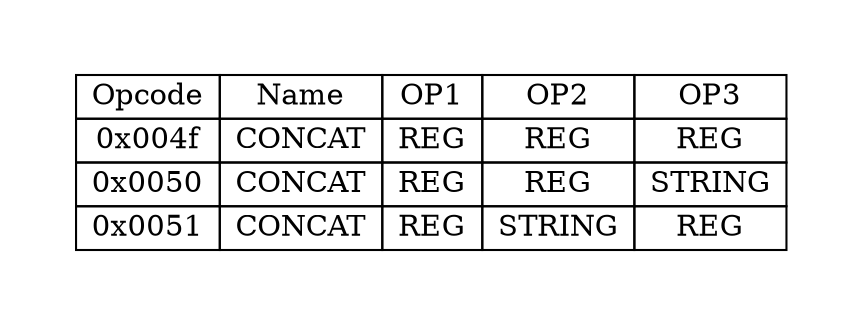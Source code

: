 digraph{
graph [pad="0.5", nodesep="0.5", ranksep="2" ]
node[shape=plain]
Foo [label=<
<table border="0" cellborder="1" cellspacing="0">
<tr><td> Opcode </td> <td> Name </td> <td> OP1 </td><td> OP2 </td><td> OP3 </td> </tr>
<tr><td> 0x004f </td><td> CONCAT </td><td> REG </td><td> REG </td><td> REG </td> </tr>
<tr><td> 0x0050 </td><td> CONCAT </td><td> REG </td><td> REG </td><td> STRING </td> </tr>
<tr><td> 0x0051 </td><td> CONCAT </td><td> REG </td><td> STRING </td><td> REG </td> </tr>
</table>>];
}
